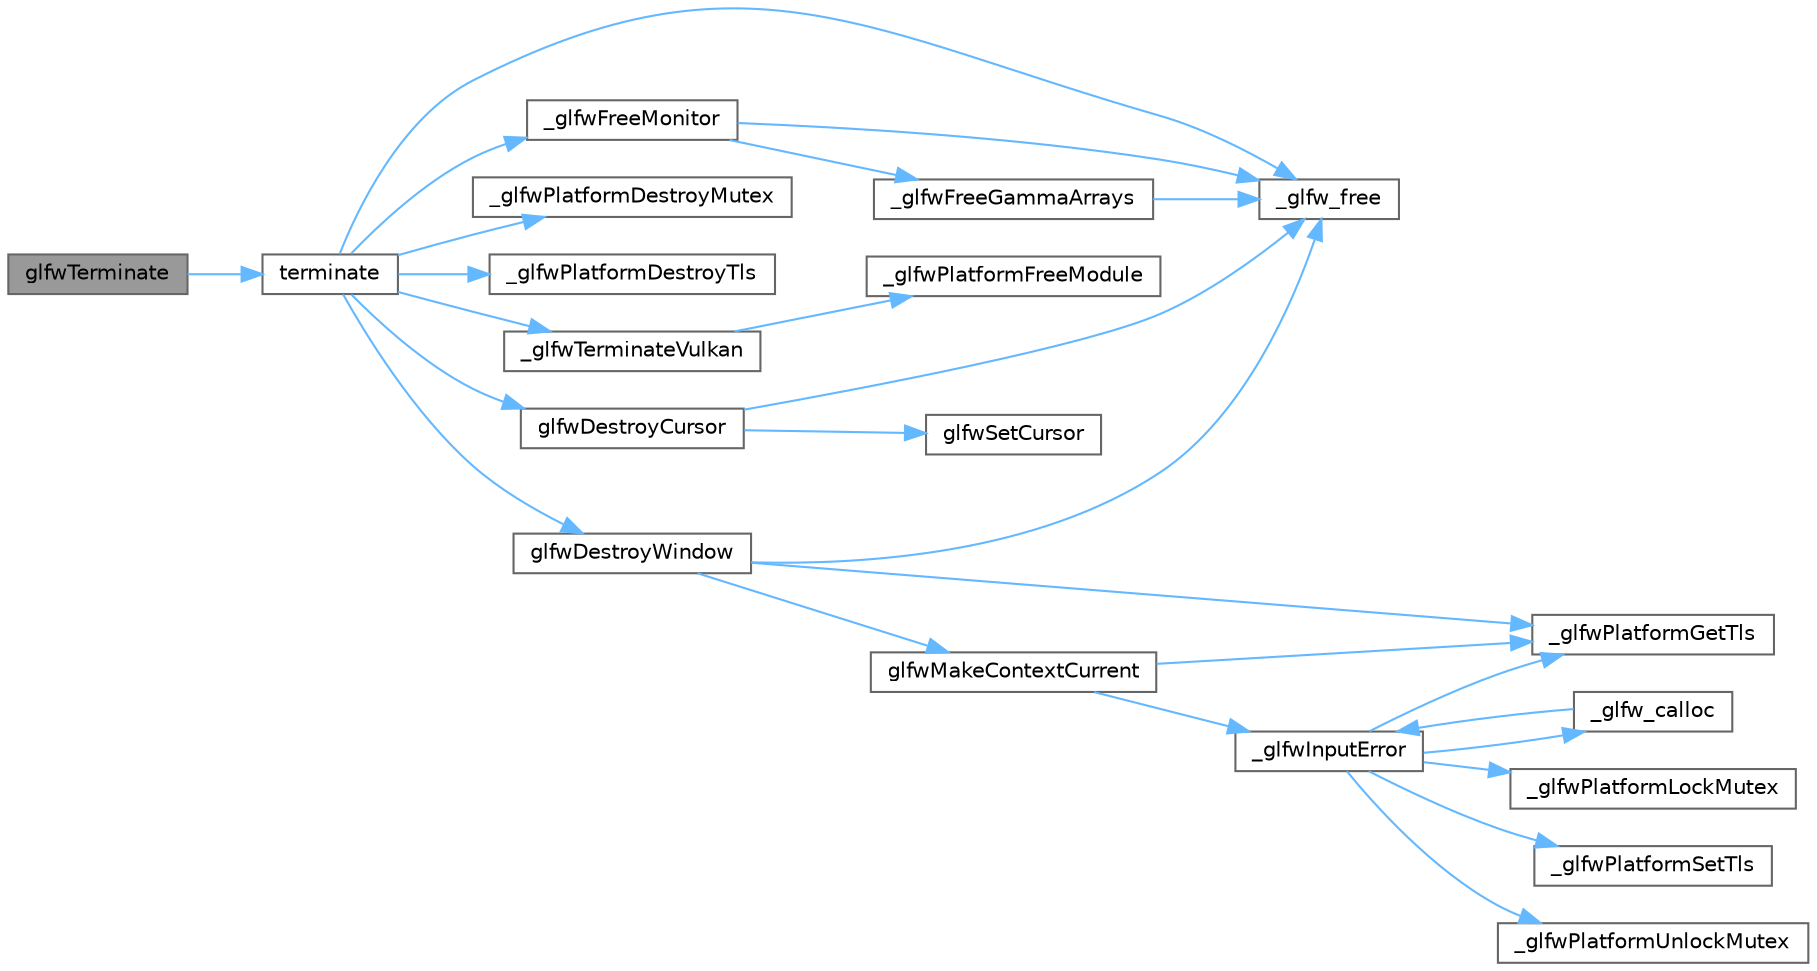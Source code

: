 digraph "glfwTerminate"
{
 // LATEX_PDF_SIZE
  bgcolor="transparent";
  edge [fontname=Helvetica,fontsize=10,labelfontname=Helvetica,labelfontsize=10];
  node [fontname=Helvetica,fontsize=10,shape=box,height=0.2,width=0.4];
  rankdir="LR";
  Node1 [id="Node000001",label="glfwTerminate",height=0.2,width=0.4,color="gray40", fillcolor="grey60", style="filled", fontcolor="black",tooltip="Terminates the GLFW library."];
  Node1 -> Node2 [id="edge26_Node000001_Node000002",color="steelblue1",style="solid",tooltip=" "];
  Node2 [id="Node000002",label="terminate",height=0.2,width=0.4,color="grey40", fillcolor="white", style="filled",URL="$glfw_2src_2init_8c.html#ae5a773506a43a9bc54bce503f234c209",tooltip=" "];
  Node2 -> Node3 [id="edge27_Node000002_Node000003",color="steelblue1",style="solid",tooltip=" "];
  Node3 [id="Node000003",label="_glfw_free",height=0.2,width=0.4,color="grey40", fillcolor="white", style="filled",URL="$glfw_2src_2init_8c.html#abcf72962b101a8a5c539da1a278b0e9e",tooltip=" "];
  Node2 -> Node4 [id="edge28_Node000002_Node000004",color="steelblue1",style="solid",tooltip=" "];
  Node4 [id="Node000004",label="_glfwFreeMonitor",height=0.2,width=0.4,color="grey40", fillcolor="white", style="filled",URL="$monitor_8c.html#a5555e8488ac56b446d0a28d3330666f6",tooltip=" "];
  Node4 -> Node3 [id="edge29_Node000004_Node000003",color="steelblue1",style="solid",tooltip=" "];
  Node4 -> Node5 [id="edge30_Node000004_Node000005",color="steelblue1",style="solid",tooltip=" "];
  Node5 [id="Node000005",label="_glfwFreeGammaArrays",height=0.2,width=0.4,color="grey40", fillcolor="white", style="filled",URL="$monitor_8c.html#a9ec7f45d75c8b6435f49b22b86672806",tooltip=" "];
  Node5 -> Node3 [id="edge31_Node000005_Node000003",color="steelblue1",style="solid",tooltip=" "];
  Node2 -> Node6 [id="edge32_Node000002_Node000006",color="steelblue1",style="solid",tooltip=" "];
  Node6 [id="Node000006",label="_glfwPlatformDestroyMutex",height=0.2,width=0.4,color="grey40", fillcolor="white", style="filled",URL="$posix__thread_8c.html#a3731e795e959a80349337ee1e3887518",tooltip=" "];
  Node2 -> Node7 [id="edge33_Node000002_Node000007",color="steelblue1",style="solid",tooltip=" "];
  Node7 [id="Node000007",label="_glfwPlatformDestroyTls",height=0.2,width=0.4,color="grey40", fillcolor="white", style="filled",URL="$posix__thread_8c.html#a36bee5cb6dd711c2278a0db7f5b81979",tooltip=" "];
  Node2 -> Node8 [id="edge34_Node000002_Node000008",color="steelblue1",style="solid",tooltip=" "];
  Node8 [id="Node000008",label="_glfwTerminateVulkan",height=0.2,width=0.4,color="grey40", fillcolor="white", style="filled",URL="$vulkan_8c.html#a7e9f009f4edffd3f2c938045981f13f1",tooltip=" "];
  Node8 -> Node9 [id="edge35_Node000008_Node000009",color="steelblue1",style="solid",tooltip=" "];
  Node9 [id="Node000009",label="_glfwPlatformFreeModule",height=0.2,width=0.4,color="grey40", fillcolor="white", style="filled",URL="$posix__module_8c.html#ad4b9e48b150850f6ee00874f85036715",tooltip=" "];
  Node2 -> Node10 [id="edge36_Node000002_Node000010",color="steelblue1",style="solid",tooltip=" "];
  Node10 [id="Node000010",label="glfwDestroyCursor",height=0.2,width=0.4,color="grey40", fillcolor="white", style="filled",URL="$group__input.html#ga27556b7122117bc1bbb4bb3cc003ea43",tooltip="Destroys a cursor."];
  Node10 -> Node3 [id="edge37_Node000010_Node000003",color="steelblue1",style="solid",tooltip=" "];
  Node10 -> Node11 [id="edge38_Node000010_Node000011",color="steelblue1",style="solid",tooltip=" "];
  Node11 [id="Node000011",label="glfwSetCursor",height=0.2,width=0.4,color="grey40", fillcolor="white", style="filled",URL="$group__input.html#gafaf103cea2f43530cff7de4e01126a4f",tooltip="Sets the cursor for the window."];
  Node2 -> Node12 [id="edge39_Node000002_Node000012",color="steelblue1",style="solid",tooltip=" "];
  Node12 [id="Node000012",label="glfwDestroyWindow",height=0.2,width=0.4,color="grey40", fillcolor="white", style="filled",URL="$group__window.html#ga806747476b7247d292be3711c323ea10",tooltip="Destroys the specified window and its context."];
  Node12 -> Node3 [id="edge40_Node000012_Node000003",color="steelblue1",style="solid",tooltip=" "];
  Node12 -> Node13 [id="edge41_Node000012_Node000013",color="steelblue1",style="solid",tooltip=" "];
  Node13 [id="Node000013",label="_glfwPlatformGetTls",height=0.2,width=0.4,color="grey40", fillcolor="white", style="filled",URL="$posix__thread_8c.html#a7d2f6e8ecd2e06f2e86d9446d642bd00",tooltip=" "];
  Node12 -> Node14 [id="edge42_Node000012_Node000014",color="steelblue1",style="solid",tooltip=" "];
  Node14 [id="Node000014",label="glfwMakeContextCurrent",height=0.2,width=0.4,color="grey40", fillcolor="white", style="filled",URL="$group__context.html#gafd76c93e15ec8b0b90506a9936a46185",tooltip="Makes the context of the specified window current for the calling thread."];
  Node14 -> Node15 [id="edge43_Node000014_Node000015",color="steelblue1",style="solid",tooltip=" "];
  Node15 [id="Node000015",label="_glfwInputError",height=0.2,width=0.4,color="grey40", fillcolor="white", style="filled",URL="$glfw_2src_2init_8c.html#a3287b282ec57a4a89127ae51f49f10f5",tooltip=" "];
  Node15 -> Node16 [id="edge44_Node000015_Node000016",color="steelblue1",style="solid",tooltip=" "];
  Node16 [id="Node000016",label="_glfw_calloc",height=0.2,width=0.4,color="grey40", fillcolor="white", style="filled",URL="$glfw_2src_2init_8c.html#a88a6e01ef5c1245a6d2a5e62b02e5678",tooltip=" "];
  Node16 -> Node15 [id="edge45_Node000016_Node000015",color="steelblue1",style="solid",tooltip=" "];
  Node15 -> Node13 [id="edge46_Node000015_Node000013",color="steelblue1",style="solid",tooltip=" "];
  Node15 -> Node17 [id="edge47_Node000015_Node000017",color="steelblue1",style="solid",tooltip=" "];
  Node17 [id="Node000017",label="_glfwPlatformLockMutex",height=0.2,width=0.4,color="grey40", fillcolor="white", style="filled",URL="$posix__thread_8c.html#a2677e4d211fbe9b2dc96d16e91c98930",tooltip=" "];
  Node15 -> Node18 [id="edge48_Node000015_Node000018",color="steelblue1",style="solid",tooltip=" "];
  Node18 [id="Node000018",label="_glfwPlatformSetTls",height=0.2,width=0.4,color="grey40", fillcolor="white", style="filled",URL="$posix__thread_8c.html#a302f48b6d4dba6b3579449d8a43cfae7",tooltip=" "];
  Node15 -> Node19 [id="edge49_Node000015_Node000019",color="steelblue1",style="solid",tooltip=" "];
  Node19 [id="Node000019",label="_glfwPlatformUnlockMutex",height=0.2,width=0.4,color="grey40", fillcolor="white", style="filled",URL="$posix__thread_8c.html#a8b7744446237b1c292ba8a0b9d5e7f90",tooltip=" "];
  Node14 -> Node13 [id="edge50_Node000014_Node000013",color="steelblue1",style="solid",tooltip=" "];
}
